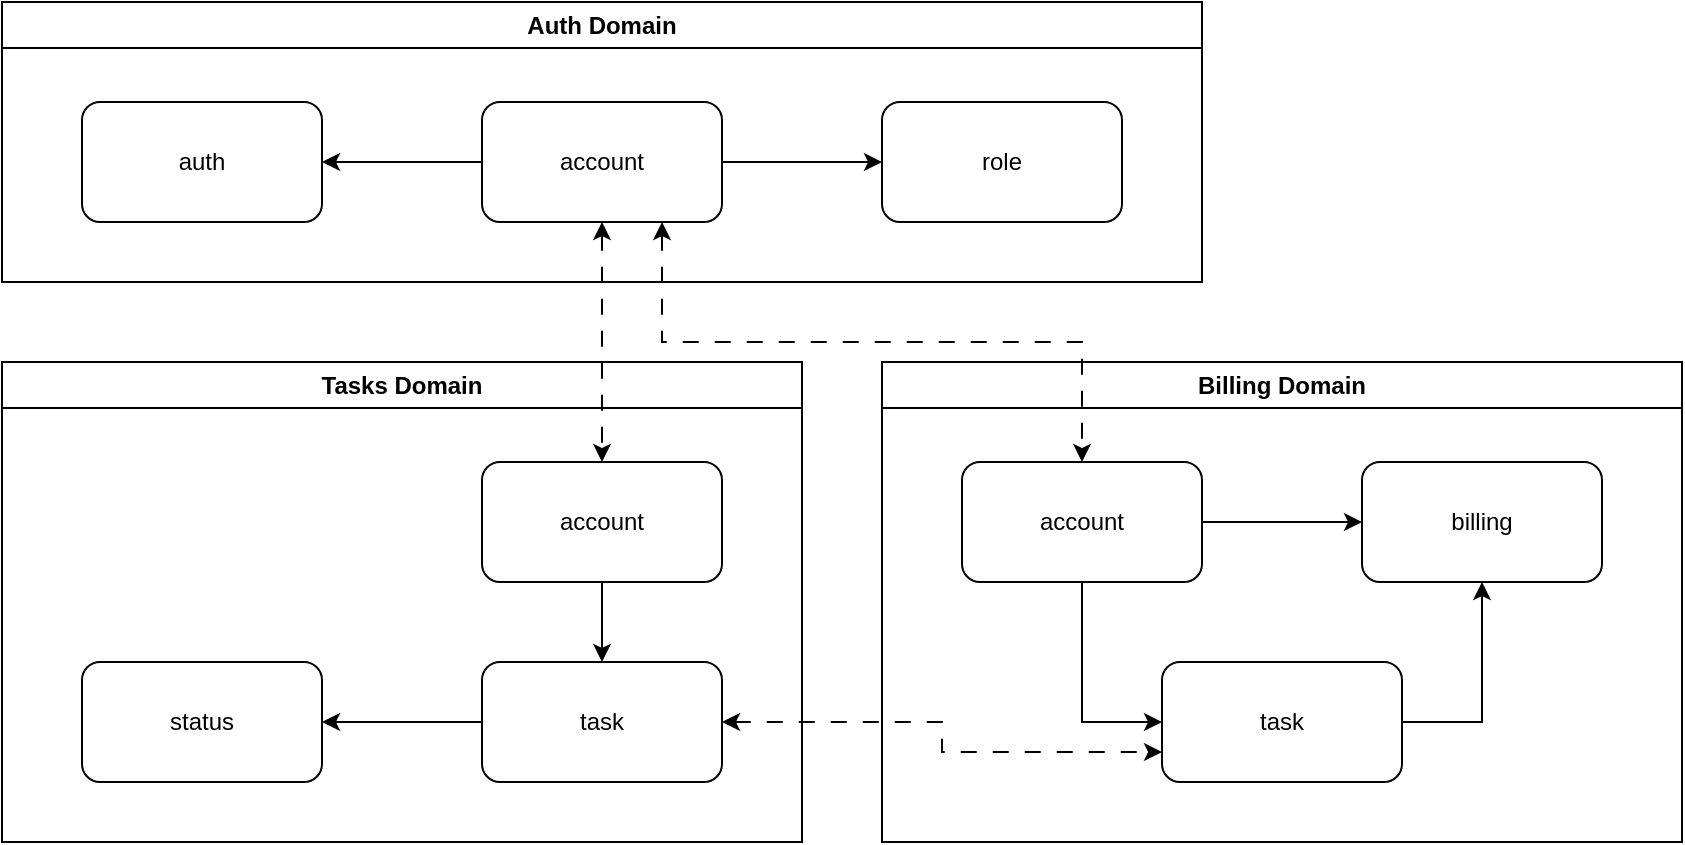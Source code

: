 <mxfile version="23.1.5" type="device">
  <diagram name="Page-1" id="F4daBAyixwd9roR_W63V">
    <mxGraphModel dx="1434" dy="963" grid="1" gridSize="10" guides="1" tooltips="1" connect="1" arrows="1" fold="1" page="1" pageScale="1" pageWidth="1169" pageHeight="827" math="0" shadow="0">
      <root>
        <mxCell id="0" />
        <mxCell id="1" parent="0" />
        <mxCell id="p4YoFSWFox9EZgscsfsj-16" value="Auth Domain" style="swimlane;whiteSpace=wrap;html=1;" vertex="1" parent="1">
          <mxGeometry x="80" y="80" width="600" height="140" as="geometry" />
        </mxCell>
        <mxCell id="p4YoFSWFox9EZgscsfsj-5" value="account" style="rounded=1;whiteSpace=wrap;html=1;" vertex="1" parent="p4YoFSWFox9EZgscsfsj-16">
          <mxGeometry x="240" y="50" width="120" height="60" as="geometry" />
        </mxCell>
        <mxCell id="p4YoFSWFox9EZgscsfsj-6" value="role" style="whiteSpace=wrap;html=1;rounded=1;" vertex="1" parent="p4YoFSWFox9EZgscsfsj-16">
          <mxGeometry x="440" y="50" width="120" height="60" as="geometry" />
        </mxCell>
        <mxCell id="p4YoFSWFox9EZgscsfsj-1" value="" style="edgeStyle=orthogonalEdgeStyle;rounded=0;orthogonalLoop=1;jettySize=auto;html=1;" edge="1" parent="p4YoFSWFox9EZgscsfsj-16" source="p4YoFSWFox9EZgscsfsj-5" target="p4YoFSWFox9EZgscsfsj-6">
          <mxGeometry relative="1" as="geometry" />
        </mxCell>
        <mxCell id="p4YoFSWFox9EZgscsfsj-7" value="auth" style="whiteSpace=wrap;html=1;rounded=1;" vertex="1" parent="p4YoFSWFox9EZgscsfsj-16">
          <mxGeometry x="40" y="50" width="120" height="60" as="geometry" />
        </mxCell>
        <mxCell id="p4YoFSWFox9EZgscsfsj-2" value="" style="edgeStyle=orthogonalEdgeStyle;rounded=0;orthogonalLoop=1;jettySize=auto;html=1;" edge="1" parent="p4YoFSWFox9EZgscsfsj-16" source="p4YoFSWFox9EZgscsfsj-5" target="p4YoFSWFox9EZgscsfsj-7">
          <mxGeometry relative="1" as="geometry" />
        </mxCell>
        <mxCell id="p4YoFSWFox9EZgscsfsj-17" value="Tasks Domain" style="swimlane;whiteSpace=wrap;html=1;" vertex="1" parent="1">
          <mxGeometry x="80" y="260" width="400" height="240" as="geometry" />
        </mxCell>
        <mxCell id="p4YoFSWFox9EZgscsfsj-11" value="task" style="whiteSpace=wrap;html=1;rounded=1;" vertex="1" parent="p4YoFSWFox9EZgscsfsj-17">
          <mxGeometry x="240" y="150" width="120" height="60" as="geometry" />
        </mxCell>
        <mxCell id="p4YoFSWFox9EZgscsfsj-12" value="status" style="whiteSpace=wrap;html=1;rounded=1;" vertex="1" parent="p4YoFSWFox9EZgscsfsj-17">
          <mxGeometry x="40" y="150" width="120" height="60" as="geometry" />
        </mxCell>
        <mxCell id="p4YoFSWFox9EZgscsfsj-10" value="" style="edgeStyle=orthogonalEdgeStyle;rounded=0;orthogonalLoop=1;jettySize=auto;html=1;" edge="1" parent="p4YoFSWFox9EZgscsfsj-17" source="p4YoFSWFox9EZgscsfsj-11" target="p4YoFSWFox9EZgscsfsj-12">
          <mxGeometry relative="1" as="geometry" />
        </mxCell>
        <mxCell id="p4YoFSWFox9EZgscsfsj-14" style="edgeStyle=orthogonalEdgeStyle;rounded=0;orthogonalLoop=1;jettySize=auto;html=1;exitX=0.5;exitY=1;exitDx=0;exitDy=0;entryX=0.5;entryY=0;entryDx=0;entryDy=0;" edge="1" parent="p4YoFSWFox9EZgscsfsj-17" source="p4YoFSWFox9EZgscsfsj-13" target="p4YoFSWFox9EZgscsfsj-11">
          <mxGeometry relative="1" as="geometry" />
        </mxCell>
        <mxCell id="p4YoFSWFox9EZgscsfsj-13" value="account" style="rounded=1;whiteSpace=wrap;html=1;" vertex="1" parent="p4YoFSWFox9EZgscsfsj-17">
          <mxGeometry x="240" y="50" width="120" height="60" as="geometry" />
        </mxCell>
        <mxCell id="p4YoFSWFox9EZgscsfsj-18" value="Billing Domain" style="swimlane;whiteSpace=wrap;html=1;" vertex="1" parent="1">
          <mxGeometry x="520" y="260" width="400" height="240" as="geometry" />
        </mxCell>
        <mxCell id="p4YoFSWFox9EZgscsfsj-19" value="billing" style="whiteSpace=wrap;html=1;rounded=1;" vertex="1" parent="p4YoFSWFox9EZgscsfsj-18">
          <mxGeometry x="240" y="50" width="120" height="60" as="geometry" />
        </mxCell>
        <mxCell id="p4YoFSWFox9EZgscsfsj-25" style="edgeStyle=orthogonalEdgeStyle;rounded=0;orthogonalLoop=1;jettySize=auto;html=1;exitX=1;exitY=0.5;exitDx=0;exitDy=0;entryX=0;entryY=0.5;entryDx=0;entryDy=0;" edge="1" parent="p4YoFSWFox9EZgscsfsj-18" source="p4YoFSWFox9EZgscsfsj-23" target="p4YoFSWFox9EZgscsfsj-19">
          <mxGeometry relative="1" as="geometry" />
        </mxCell>
        <mxCell id="p4YoFSWFox9EZgscsfsj-27" style="edgeStyle=orthogonalEdgeStyle;rounded=0;orthogonalLoop=1;jettySize=auto;html=1;exitX=0.5;exitY=1;exitDx=0;exitDy=0;entryX=0;entryY=0.5;entryDx=0;entryDy=0;" edge="1" parent="p4YoFSWFox9EZgscsfsj-18" source="p4YoFSWFox9EZgscsfsj-23" target="p4YoFSWFox9EZgscsfsj-24">
          <mxGeometry relative="1" as="geometry" />
        </mxCell>
        <mxCell id="p4YoFSWFox9EZgscsfsj-23" value="account" style="rounded=1;whiteSpace=wrap;html=1;" vertex="1" parent="p4YoFSWFox9EZgscsfsj-18">
          <mxGeometry x="40" y="50" width="120" height="60" as="geometry" />
        </mxCell>
        <mxCell id="p4YoFSWFox9EZgscsfsj-28" style="edgeStyle=orthogonalEdgeStyle;rounded=0;orthogonalLoop=1;jettySize=auto;html=1;exitX=1;exitY=0.5;exitDx=0;exitDy=0;entryX=0.5;entryY=1;entryDx=0;entryDy=0;" edge="1" parent="p4YoFSWFox9EZgscsfsj-18" source="p4YoFSWFox9EZgscsfsj-24" target="p4YoFSWFox9EZgscsfsj-19">
          <mxGeometry relative="1" as="geometry" />
        </mxCell>
        <mxCell id="p4YoFSWFox9EZgscsfsj-24" value="task" style="rounded=1;whiteSpace=wrap;html=1;" vertex="1" parent="p4YoFSWFox9EZgscsfsj-18">
          <mxGeometry x="140" y="150" width="120" height="60" as="geometry" />
        </mxCell>
        <mxCell id="p4YoFSWFox9EZgscsfsj-29" style="edgeStyle=orthogonalEdgeStyle;rounded=0;orthogonalLoop=1;jettySize=auto;html=1;exitX=0.5;exitY=1;exitDx=0;exitDy=0;entryX=0.5;entryY=0;entryDx=0;entryDy=0;dashed=1;dashPattern=8 8;startArrow=classic;startFill=1;" edge="1" parent="1" source="p4YoFSWFox9EZgscsfsj-5" target="p4YoFSWFox9EZgscsfsj-13">
          <mxGeometry relative="1" as="geometry" />
        </mxCell>
        <mxCell id="p4YoFSWFox9EZgscsfsj-30" style="edgeStyle=orthogonalEdgeStyle;rounded=0;orthogonalLoop=1;jettySize=auto;html=1;exitX=0.75;exitY=1;exitDx=0;exitDy=0;entryX=0.5;entryY=0;entryDx=0;entryDy=0;dashed=1;dashPattern=8 8;startArrow=classic;startFill=1;" edge="1" parent="1" source="p4YoFSWFox9EZgscsfsj-5" target="p4YoFSWFox9EZgscsfsj-23">
          <mxGeometry relative="1" as="geometry" />
        </mxCell>
        <mxCell id="p4YoFSWFox9EZgscsfsj-31" style="edgeStyle=orthogonalEdgeStyle;rounded=0;orthogonalLoop=1;jettySize=auto;html=1;exitX=1;exitY=0.5;exitDx=0;exitDy=0;entryX=0;entryY=0.75;entryDx=0;entryDy=0;dashed=1;dashPattern=8 8;startArrow=classic;startFill=1;" edge="1" parent="1" source="p4YoFSWFox9EZgscsfsj-11" target="p4YoFSWFox9EZgscsfsj-24">
          <mxGeometry relative="1" as="geometry" />
        </mxCell>
      </root>
    </mxGraphModel>
  </diagram>
</mxfile>
